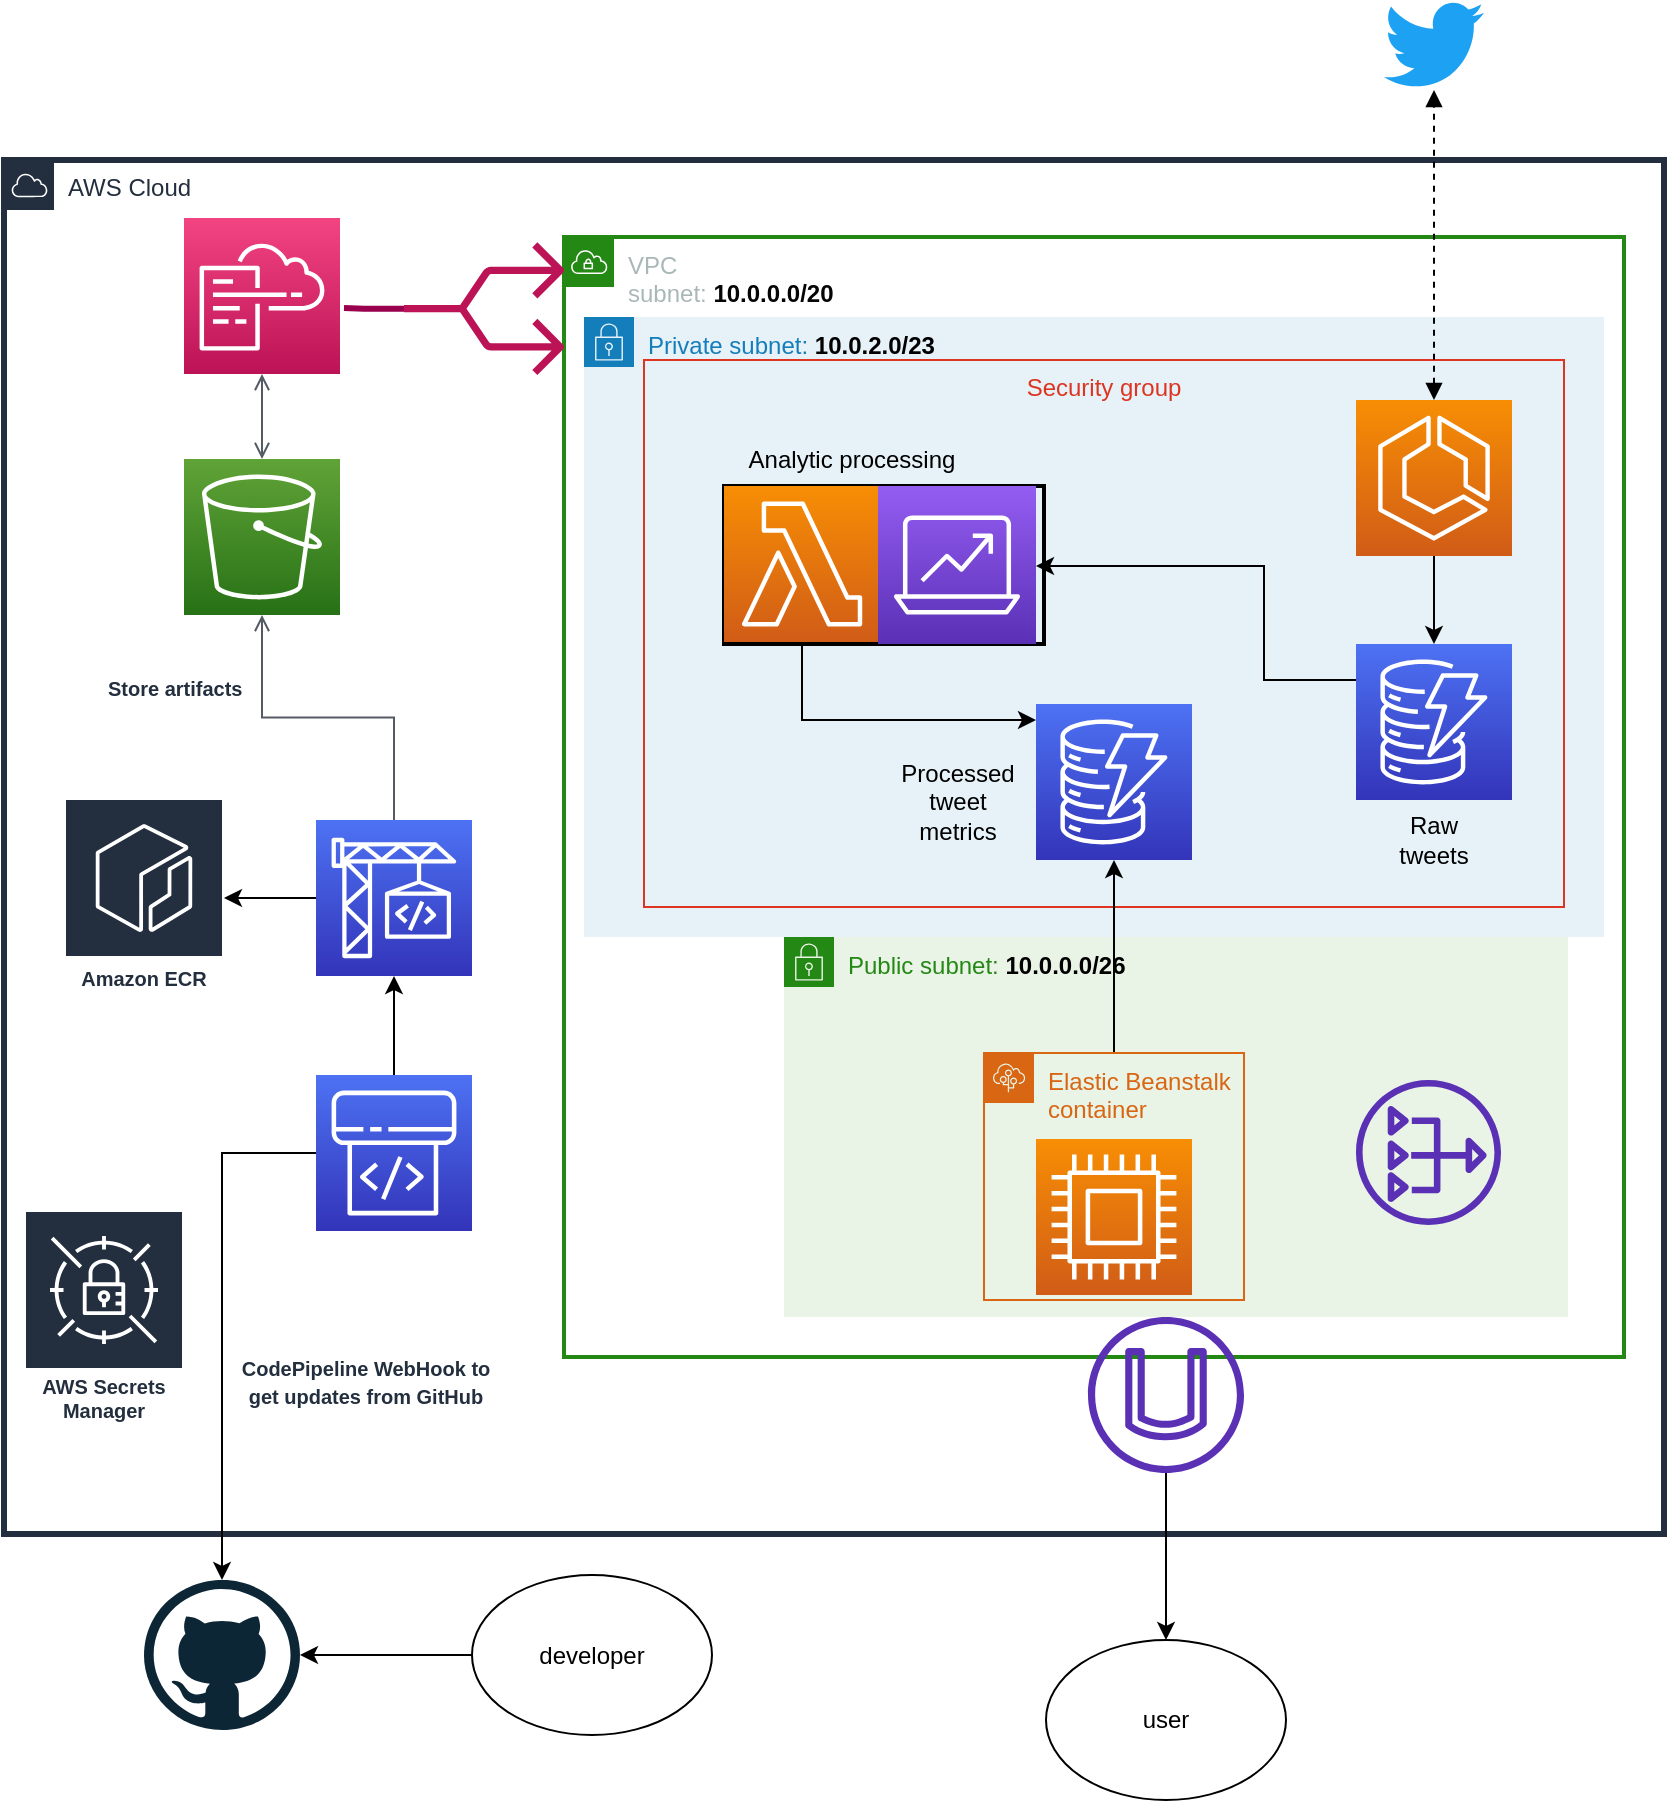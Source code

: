 <mxfile version="13.3.5" type="device"><diagram id="jLGJko12P5ZYonk4BvOa" name="Page-1"><mxGraphModel dx="1426" dy="783" grid="1" gridSize="10" guides="1" tooltips="1" connect="1" arrows="1" fold="1" page="1" pageScale="1" pageWidth="850" pageHeight="1100" math="0" shadow="0"><root><mxCell id="0"/><mxCell id="1" parent="0"/><mxCell id="9QHJiot0qCz9RPCebHh6-15" value="AWS Cloud" style="points=[[0,0],[0.25,0],[0.5,0],[0.75,0],[1,0],[1,0.25],[1,0.5],[1,0.75],[1,1],[0.75,1],[0.5,1],[0.25,1],[0,1],[0,0.75],[0,0.5],[0,0.25]];outlineConnect=0;gradientColor=none;html=1;whiteSpace=wrap;fontSize=12;fontStyle=0;shape=mxgraph.aws4.group;grIcon=mxgraph.aws4.group_aws_cloud;strokeColor=#232F3E;fillColor=none;verticalAlign=top;align=left;spacingLeft=30;fontColor=#232F3E;dashed=0;strokeWidth=3;" parent="1" vertex="1"><mxGeometry x="230" y="80" width="830" height="687" as="geometry"/></mxCell><mxCell id="xLNe65JZoadd3Pq_8RIp-9" value="VPC&lt;br&gt;subnet: &lt;b&gt;&lt;font color=&quot;#050505&quot;&gt;10.0.0.0/20&lt;/font&gt;&lt;/b&gt;" style="points=[[0,0],[0.25,0],[0.5,0],[0.75,0],[1,0],[1,0.25],[1,0.5],[1,0.75],[1,1],[0.75,1],[0.5,1],[0.25,1],[0,1],[0,0.75],[0,0.5],[0,0.25]];outlineConnect=0;gradientColor=none;html=1;whiteSpace=wrap;fontSize=12;fontStyle=0;shape=mxgraph.aws4.group;grIcon=mxgraph.aws4.group_vpc;strokeColor=#248814;fillColor=none;verticalAlign=top;align=left;spacingLeft=30;fontColor=#AAB7B8;dashed=0;strokeWidth=2;" parent="1" vertex="1"><mxGeometry x="510" y="118.5" width="530" height="560" as="geometry"/></mxCell><mxCell id="xLNe65JZoadd3Pq_8RIp-25" value="Security group" style="fillColor=none;strokeColor=#DD3522;verticalAlign=top;fontStyle=0;fontColor=#DD3522;" parent="1" vertex="1"><mxGeometry x="650" y="488.5" width="360" height="161.5" as="geometry"/></mxCell><mxCell id="xLNe65JZoadd3Pq_8RIp-6" value="Private subnet: &lt;b&gt;&lt;font color=&quot;#000000&quot;&gt;10.0.2.0/23&lt;/font&gt;&lt;/b&gt;" style="points=[[0,0],[0.25,0],[0.5,0],[0.75,0],[1,0],[1,0.25],[1,0.5],[1,0.75],[1,1],[0.75,1],[0.5,1],[0.25,1],[0,1],[0,0.75],[0,0.5],[0,0.25]];outlineConnect=0;gradientColor=none;html=1;whiteSpace=wrap;fontSize=12;fontStyle=0;shape=mxgraph.aws4.group;grIcon=mxgraph.aws4.group_security_group;grStroke=0;strokeColor=#147EBA;fillColor=#E6F2F8;verticalAlign=top;align=left;spacingLeft=30;fontColor=#147EBA;dashed=0;" parent="1" vertex="1"><mxGeometry x="520" y="158.5" width="510" height="310" as="geometry"/></mxCell><mxCell id="xLNe65JZoadd3Pq_8RIp-24" value="Security group" style="fillColor=none;strokeColor=#DD3522;verticalAlign=top;fontStyle=0;fontColor=#DD3522;" parent="1" vertex="1"><mxGeometry x="550" y="180" width="460" height="273.5" as="geometry"/></mxCell><mxCell id="9K5toqW8UlmBz7pfcVWm-4" value="" style="rounded=0;whiteSpace=wrap;html=1;fillColor=none;strokeWidth=2;" parent="1" vertex="1"><mxGeometry x="590" y="243" width="160" height="79" as="geometry"/></mxCell><mxCell id="xLNe65JZoadd3Pq_8RIp-5" value="Public subnet: &lt;b&gt;&lt;font color=&quot;#000000&quot;&gt;10.0.0.0/26&lt;/font&gt;&lt;/b&gt;" style="points=[[0,0],[0.25,0],[0.5,0],[0.75,0],[1,0],[1,0.25],[1,0.5],[1,0.75],[1,1],[0.75,1],[0.5,1],[0.25,1],[0,1],[0,0.75],[0,0.5],[0,0.25]];outlineConnect=0;gradientColor=none;html=1;whiteSpace=wrap;fontSize=12;fontStyle=0;shape=mxgraph.aws4.group;grIcon=mxgraph.aws4.group_security_group;grStroke=0;strokeColor=#248814;fillColor=#E9F3E6;verticalAlign=top;align=left;spacingLeft=30;fontColor=#248814;dashed=0;" parent="1" vertex="1"><mxGeometry x="620" y="468.5" width="392" height="190" as="geometry"/></mxCell><mxCell id="YJ_b8lcH459bg5A_i5MD-8" style="edgeStyle=orthogonalEdgeStyle;rounded=0;orthogonalLoop=1;jettySize=auto;html=1;" parent="1" source="xLNe65JZoadd3Pq_8RIp-3" target="YJ_b8lcH459bg5A_i5MD-3" edge="1"><mxGeometry relative="1" as="geometry"><mxPoint x="300" y="540" as="targetPoint"/></mxGeometry></mxCell><mxCell id="YJ_b8lcH459bg5A_i5MD-3" value="" style="dashed=0;outlineConnect=0;html=1;align=center;labelPosition=center;verticalLabelPosition=bottom;verticalAlign=top;shape=mxgraph.weblogos.github" parent="1" vertex="1"><mxGeometry x="300" y="790" width="78" height="75" as="geometry"/></mxCell><mxCell id="ZL4_gjpYdLanIDvZTLk1-12" style="edgeStyle=orthogonalEdgeStyle;rounded=0;orthogonalLoop=1;jettySize=auto;html=1;" edge="1" parent="1" source="YJ_b8lcH459bg5A_i5MD-4" target="YJ_b8lcH459bg5A_i5MD-3"><mxGeometry relative="1" as="geometry"/></mxCell><mxCell id="YJ_b8lcH459bg5A_i5MD-4" value="developer" style="ellipse;whiteSpace=wrap;html=1;" parent="1" vertex="1"><mxGeometry x="464" y="787.5" width="120" height="80" as="geometry"/></mxCell><mxCell id="YJ_b8lcH459bg5A_i5MD-5" value="user" style="ellipse;whiteSpace=wrap;html=1;" parent="1" vertex="1"><mxGeometry x="751" y="820" width="120" height="80" as="geometry"/></mxCell><mxCell id="9K5toqW8UlmBz7pfcVWm-3" style="edgeStyle=orthogonalEdgeStyle;rounded=0;orthogonalLoop=1;jettySize=auto;html=1;" parent="1" source="xLNe65JZoadd3Pq_8RIp-2" target="9K5toqW8UlmBz7pfcVWm-1" edge="1"><mxGeometry relative="1" as="geometry"/></mxCell><mxCell id="xLNe65JZoadd3Pq_8RIp-2" value="" style="outlineConnect=0;fontColor=#232F3E;gradientColor=#4D72F3;gradientDirection=north;fillColor=#3334B9;strokeColor=#ffffff;dashed=0;verticalLabelPosition=bottom;verticalAlign=top;align=center;html=1;fontSize=12;fontStyle=0;aspect=fixed;shape=mxgraph.aws4.resourceIcon;resIcon=mxgraph.aws4.codebuild;" parent="1" vertex="1"><mxGeometry x="386" y="410" width="78" height="78" as="geometry"/></mxCell><mxCell id="D-qyvk32oXHPnCQVqNBH-1" value="" style="edgeStyle=orthogonalEdgeStyle;rounded=0;orthogonalLoop=1;jettySize=auto;html=1;" parent="1" source="xLNe65JZoadd3Pq_8RIp-3" target="xLNe65JZoadd3Pq_8RIp-2" edge="1"><mxGeometry relative="1" as="geometry"><mxPoint x="508" y="498" as="targetPoint"/></mxGeometry></mxCell><mxCell id="xLNe65JZoadd3Pq_8RIp-3" value="" style="outlineConnect=0;fontColor=#232F3E;gradientColor=#4D72F3;gradientDirection=north;fillColor=#3334B9;strokeColor=#ffffff;dashed=0;verticalLabelPosition=bottom;verticalAlign=top;align=center;html=1;fontSize=12;fontStyle=0;aspect=fixed;shape=mxgraph.aws4.resourceIcon;resIcon=mxgraph.aws4.codepipeline;" parent="1" vertex="1"><mxGeometry x="386" y="537.5" width="78" height="78" as="geometry"/></mxCell><mxCell id="ZL4_gjpYdLanIDvZTLk1-6" style="edgeStyle=orthogonalEdgeStyle;rounded=0;orthogonalLoop=1;jettySize=auto;html=1;" edge="1" parent="1" source="xLNe65JZoadd3Pq_8RIp-8" target="ZL4_gjpYdLanIDvZTLk1-4"><mxGeometry relative="1" as="geometry"/></mxCell><mxCell id="xLNe65JZoadd3Pq_8RIp-8" value="Elastic Beanstalk container" style="points=[[0,0],[0.25,0],[0.5,0],[0.75,0],[1,0],[1,0.25],[1,0.5],[1,0.75],[1,1],[0.75,1],[0.5,1],[0.25,1],[0,1],[0,0.75],[0,0.5],[0,0.25]];outlineConnect=0;gradientColor=none;html=1;whiteSpace=wrap;fontSize=12;fontStyle=0;shape=mxgraph.aws4.group;grIcon=mxgraph.aws4.group_elastic_beanstalk;strokeColor=#D86613;fillColor=none;verticalAlign=top;align=left;spacingLeft=30;fontColor=#D86613;dashed=0;" parent="1" vertex="1"><mxGeometry x="720" y="526.5" width="130" height="123.5" as="geometry"/></mxCell><mxCell id="ZL4_gjpYdLanIDvZTLk1-3" style="edgeStyle=orthogonalEdgeStyle;rounded=0;orthogonalLoop=1;jettySize=auto;html=1;" edge="1" parent="1" source="xLNe65JZoadd3Pq_8RIp-11" target="9QHJiot0qCz9RPCebHh6-6"><mxGeometry relative="1" as="geometry"><Array as="points"><mxPoint x="860" y="340"/><mxPoint x="860" y="283"/></Array></mxGeometry></mxCell><mxCell id="xLNe65JZoadd3Pq_8RIp-11" value="" style="outlineConnect=0;fontColor=#232F3E;gradientColor=#4D72F3;gradientDirection=north;fillColor=#3334B9;strokeColor=#ffffff;dashed=0;verticalLabelPosition=bottom;verticalAlign=top;align=center;html=1;fontSize=12;fontStyle=0;aspect=fixed;shape=mxgraph.aws4.resourceIcon;resIcon=mxgraph.aws4.dynamodb;" parent="1" vertex="1"><mxGeometry x="906" y="322" width="78" height="78" as="geometry"/></mxCell><mxCell id="xLNe65JZoadd3Pq_8RIp-14" value="" style="outlineConnect=0;fontColor=#232F3E;gradientColor=#F34482;gradientDirection=north;fillColor=#BC1356;strokeColor=#ffffff;dashed=0;verticalLabelPosition=bottom;verticalAlign=top;align=center;html=1;fontSize=12;fontStyle=0;aspect=fixed;shape=mxgraph.aws4.resourceIcon;resIcon=mxgraph.aws4.cloudformation;" parent="1" vertex="1"><mxGeometry x="320" y="109" width="78" height="78" as="geometry"/></mxCell><mxCell id="D-qyvk32oXHPnCQVqNBH-4" style="edgeStyle=orthogonalEdgeStyle;rounded=0;orthogonalLoop=1;jettySize=auto;html=1;strokeWidth=3;endArrow=none;endFill=0;strokeColor=#99004D;" parent="1" source="xLNe65JZoadd3Pq_8RIp-15" edge="1"><mxGeometry relative="1" as="geometry"><mxPoint x="390.753" y="154.4" as="sourcePoint"/><mxPoint x="400" y="154" as="targetPoint"/><Array as="points"><mxPoint x="410" y="154"/><mxPoint x="410" y="154"/></Array></mxGeometry></mxCell><mxCell id="xLNe65JZoadd3Pq_8RIp-15" value="" style="outlineConnect=0;fontColor=#232F3E;gradientColor=none;fillColor=#BC1356;strokeColor=none;dashed=0;verticalLabelPosition=bottom;verticalAlign=top;align=center;html=1;fontSize=12;fontStyle=0;aspect=fixed;pointerEvents=1;shape=mxgraph.aws4.deployments;direction=north;" parent="1" vertex="1"><mxGeometry x="430" y="119" width="80" height="70.67" as="geometry"/></mxCell><mxCell id="ZL4_gjpYdLanIDvZTLk1-14" style="edgeStyle=orthogonalEdgeStyle;rounded=0;orthogonalLoop=1;jettySize=auto;html=1;" edge="1" parent="1" source="xLNe65JZoadd3Pq_8RIp-17" target="ZL4_gjpYdLanIDvZTLk1-4"><mxGeometry relative="1" as="geometry"><Array as="points"><mxPoint x="629" y="360"/></Array></mxGeometry></mxCell><mxCell id="xLNe65JZoadd3Pq_8RIp-17" value="" style="outlineConnect=0;fontColor=#232F3E;gradientColor=#F78E04;gradientDirection=north;fillColor=#D05C17;strokeColor=#ffffff;dashed=0;verticalLabelPosition=bottom;verticalAlign=top;align=center;html=1;fontSize=12;fontStyle=0;aspect=fixed;shape=mxgraph.aws4.resourceIcon;resIcon=mxgraph.aws4.lambda;" parent="1" vertex="1"><mxGeometry x="590" y="243" width="78" height="78" as="geometry"/></mxCell><mxCell id="xLNe65JZoadd3Pq_8RIp-19" value="" style="outlineConnect=0;fontColor=#232F3E;gradientColor=#F78E04;gradientDirection=north;fillColor=#D05C17;strokeColor=#ffffff;dashed=0;verticalLabelPosition=bottom;verticalAlign=top;align=center;html=1;fontSize=12;fontStyle=0;aspect=fixed;shape=mxgraph.aws4.resourceIcon;resIcon=mxgraph.aws4.compute;" parent="1" vertex="1"><mxGeometry x="746" y="569.5" width="78" height="78" as="geometry"/></mxCell><mxCell id="xLNe65JZoadd3Pq_8RIp-22" value="" style="dashed=0;outlineConnect=0;html=1;align=center;labelPosition=center;verticalLabelPosition=bottom;verticalAlign=top;shape=mxgraph.weblogos.twitter;fillColor=#1DA1F2;strokeColor=none" parent="1" vertex="1"><mxGeometry x="920" width="50" height="45" as="geometry"/></mxCell><mxCell id="xLNe65JZoadd3Pq_8RIp-28" value="" style="edgeStyle=orthogonalEdgeStyle;html=1;endArrow=open;elbow=vertical;startArrow=open;startFill=0;endFill=0;strokeColor=#545B64;rounded=0;" parent="1" source="xLNe65JZoadd3Pq_8RIp-14" target="xLNe65JZoadd3Pq_8RIp-44" edge="1"><mxGeometry width="100" relative="1" as="geometry"><mxPoint x="300" y="455" as="sourcePoint"/><mxPoint x="209" y="232" as="targetPoint"/></mxGeometry></mxCell><mxCell id="ZL4_gjpYdLanIDvZTLk1-11" style="edgeStyle=orthogonalEdgeStyle;rounded=0;orthogonalLoop=1;jettySize=auto;html=1;entryX=0.5;entryY=0;entryDx=0;entryDy=0;" edge="1" parent="1" source="xLNe65JZoadd3Pq_8RIp-30" target="YJ_b8lcH459bg5A_i5MD-5"><mxGeometry relative="1" as="geometry"/></mxCell><mxCell id="xLNe65JZoadd3Pq_8RIp-30" value="" style="outlineConnect=0;fontColor=#232F3E;gradientColor=none;fillColor=#5A30B5;strokeColor=none;dashed=0;verticalLabelPosition=bottom;verticalAlign=top;align=center;html=1;fontSize=12;fontStyle=0;aspect=fixed;pointerEvents=1;shape=mxgraph.aws4.internet_gateway;direction=west;" parent="1" vertex="1"><mxGeometry x="772" y="658.5" width="78" height="78" as="geometry"/></mxCell><mxCell id="xLNe65JZoadd3Pq_8RIp-31" value="" style="outlineConnect=0;fontColor=#232F3E;gradientColor=none;fillColor=#5A30B5;strokeColor=none;dashed=0;verticalLabelPosition=bottom;verticalAlign=top;align=center;html=1;fontSize=12;fontStyle=0;aspect=fixed;pointerEvents=1;shape=mxgraph.aws4.nat_gateway;direction=east;" parent="1" vertex="1"><mxGeometry x="906" y="540" width="72.5" height="72.5" as="geometry"/></mxCell><mxCell id="xLNe65JZoadd3Pq_8RIp-36" value="" style="edgeStyle=orthogonalEdgeStyle;html=1;endArrow=block;elbow=vertical;startArrow=block;startFill=1;endFill=1;rounded=1;dashed=1;" parent="1" source="9QHJiot0qCz9RPCebHh6-16" target="xLNe65JZoadd3Pq_8RIp-22" edge="1"><mxGeometry width="100" relative="1" as="geometry"><mxPoint x="830" y="78.5" as="sourcePoint"/><mxPoint x="930" y="78.5" as="targetPoint"/></mxGeometry></mxCell><mxCell id="xLNe65JZoadd3Pq_8RIp-44" value="" style="outlineConnect=0;fontColor=#232F3E;gradientColor=#60A337;gradientDirection=north;fillColor=#277116;strokeColor=#ffffff;dashed=0;verticalLabelPosition=bottom;verticalAlign=top;align=center;html=1;fontSize=12;fontStyle=0;aspect=fixed;shape=mxgraph.aws4.resourceIcon;resIcon=mxgraph.aws4.s3;" parent="1" vertex="1"><mxGeometry x="320" y="229.5" width="78" height="78" as="geometry"/></mxCell><mxCell id="xLNe65JZoadd3Pq_8RIp-45" value="" style="edgeStyle=orthogonalEdgeStyle;html=1;endArrow=none;elbow=vertical;startArrow=open;startFill=0;strokeColor=#545B64;rounded=0;" parent="1" source="xLNe65JZoadd3Pq_8RIp-44" target="xLNe65JZoadd3Pq_8RIp-2" edge="1"><mxGeometry width="100" relative="1" as="geometry"><mxPoint x="270" y="271" as="sourcePoint"/><mxPoint x="365" y="271" as="targetPoint"/></mxGeometry></mxCell><mxCell id="xLNe65JZoadd3Pq_8RIp-46" value="&lt;div style=&quot;text-align: center&quot;&gt;&lt;span style=&quot;font-size: 10px&quot;&gt;&lt;font color=&quot;#232f3e&quot; face=&quot;helvetica&quot;&gt;&lt;b&gt;Store artifacts&lt;/b&gt;&lt;/font&gt;&lt;/span&gt;&lt;/div&gt;" style="text;whiteSpace=wrap;html=1;" parent="1" vertex="1"><mxGeometry x="280" y="330" width="70" height="45" as="geometry"/></mxCell><mxCell id="9QHJiot0qCz9RPCebHh6-4" value="&lt;div style=&quot;text-align: center&quot;&gt;&lt;font color=&quot;#232f3e&quot; face=&quot;helvetica&quot;&gt;&lt;span style=&quot;font-size: 10px&quot;&gt;&lt;b&gt;CodePipeline WebHook to get updates from GitHub&lt;/b&gt;&lt;/span&gt;&lt;/font&gt;&lt;/div&gt;" style="text;whiteSpace=wrap;html=1;" parent="1" vertex="1"><mxGeometry x="340" y="670" width="140" height="45" as="geometry"/></mxCell><mxCell id="9QHJiot0qCz9RPCebHh6-6" value="" style="outlineConnect=0;fontColor=#232F3E;gradientColor=#945DF2;gradientDirection=north;fillColor=#5A30B5;strokeColor=#ffffff;dashed=0;verticalLabelPosition=bottom;verticalAlign=top;align=center;html=1;fontSize=12;fontStyle=0;aspect=fixed;shape=mxgraph.aws4.resourceIcon;resIcon=mxgraph.aws4.analytics;" parent="1" vertex="1"><mxGeometry x="667" y="243" width="79" height="79" as="geometry"/></mxCell><mxCell id="ZL4_gjpYdLanIDvZTLk1-2" style="edgeStyle=orthogonalEdgeStyle;rounded=0;orthogonalLoop=1;jettySize=auto;html=1;" edge="1" parent="1" source="9QHJiot0qCz9RPCebHh6-16" target="xLNe65JZoadd3Pq_8RIp-11"><mxGeometry relative="1" as="geometry"/></mxCell><mxCell id="9QHJiot0qCz9RPCebHh6-16" value="" style="outlineConnect=0;fontColor=#232F3E;gradientColor=#F78E04;gradientDirection=north;fillColor=#D05C17;strokeColor=#ffffff;dashed=0;verticalLabelPosition=bottom;verticalAlign=top;align=center;html=1;fontSize=12;fontStyle=0;aspect=fixed;shape=mxgraph.aws4.resourceIcon;resIcon=mxgraph.aws4.ecs;" parent="1" vertex="1"><mxGeometry x="906" y="200" width="78" height="78" as="geometry"/></mxCell><mxCell id="9K5toqW8UlmBz7pfcVWm-1" value="Amazon ECR" style="outlineConnect=0;fontColor=#232F3E;gradientColor=none;strokeColor=#ffffff;fillColor=#232F3E;dashed=0;verticalLabelPosition=middle;verticalAlign=bottom;align=center;html=1;whiteSpace=wrap;fontSize=10;fontStyle=1;spacing=3;shape=mxgraph.aws4.productIcon;prIcon=mxgraph.aws4.ecr;" parent="1" vertex="1"><mxGeometry x="260" y="399" width="80" height="100" as="geometry"/></mxCell><mxCell id="ZL4_gjpYdLanIDvZTLk1-1" value="AWS Secrets Manager" style="outlineConnect=0;fontColor=#232F3E;gradientColor=none;strokeColor=#ffffff;fillColor=#232F3E;dashed=0;verticalLabelPosition=middle;verticalAlign=bottom;align=center;html=1;whiteSpace=wrap;fontSize=10;fontStyle=1;spacing=3;shape=mxgraph.aws4.productIcon;prIcon=mxgraph.aws4.secrets_manager;" vertex="1" parent="1"><mxGeometry x="240" y="605" width="80" height="110" as="geometry"/></mxCell><mxCell id="ZL4_gjpYdLanIDvZTLk1-4" value="" style="outlineConnect=0;fontColor=#232F3E;gradientColor=#4D72F3;gradientDirection=north;fillColor=#3334B9;strokeColor=#ffffff;dashed=0;verticalLabelPosition=bottom;verticalAlign=top;align=center;html=1;fontSize=12;fontStyle=0;aspect=fixed;shape=mxgraph.aws4.resourceIcon;resIcon=mxgraph.aws4.dynamodb;" vertex="1" parent="1"><mxGeometry x="746" y="352" width="78" height="78" as="geometry"/></mxCell><mxCell id="ZL4_gjpYdLanIDvZTLk1-8" value="Raw tweets" style="text;html=1;strokeColor=none;fillColor=none;align=center;verticalAlign=middle;whiteSpace=wrap;rounded=0;" vertex="1" parent="1"><mxGeometry x="925" y="410" width="40" height="20" as="geometry"/></mxCell><mxCell id="ZL4_gjpYdLanIDvZTLk1-9" value="Processed tweet metrics" style="text;html=1;strokeColor=none;fillColor=none;align=center;verticalAlign=middle;whiteSpace=wrap;rounded=0;" vertex="1" parent="1"><mxGeometry x="676.5" y="391" width="60" height="19" as="geometry"/></mxCell><mxCell id="ZL4_gjpYdLanIDvZTLk1-15" value="Analytic processing" style="text;html=1;strokeColor=none;fillColor=none;align=center;verticalAlign=middle;whiteSpace=wrap;rounded=0;" vertex="1" parent="1"><mxGeometry x="584" y="220" width="140" height="20" as="geometry"/></mxCell></root></mxGraphModel></diagram></mxfile>